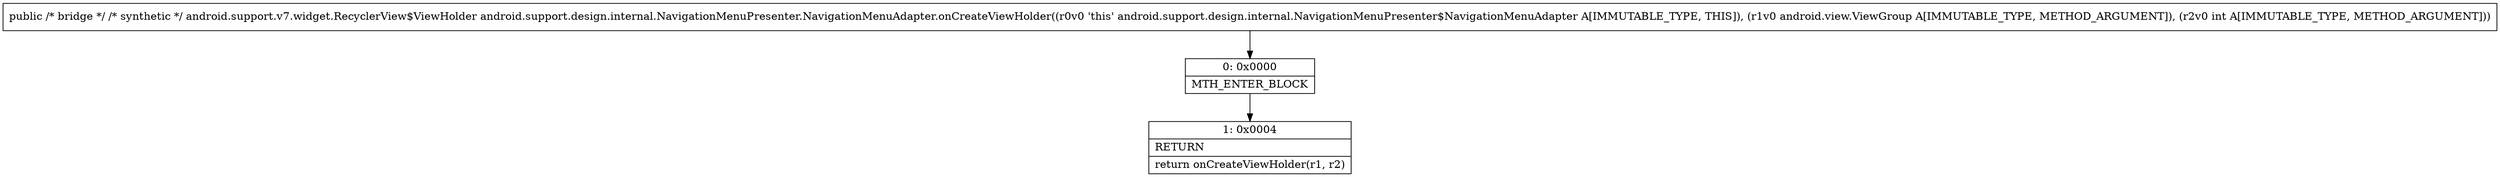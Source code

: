 digraph "CFG forandroid.support.design.internal.NavigationMenuPresenter.NavigationMenuAdapter.onCreateViewHolder(Landroid\/view\/ViewGroup;I)Landroid\/support\/v7\/widget\/RecyclerView$ViewHolder;" {
Node_0 [shape=record,label="{0\:\ 0x0000|MTH_ENTER_BLOCK\l}"];
Node_1 [shape=record,label="{1\:\ 0x0004|RETURN\l|return onCreateViewHolder(r1, r2)\l}"];
MethodNode[shape=record,label="{public \/* bridge *\/ \/* synthetic *\/ android.support.v7.widget.RecyclerView$ViewHolder android.support.design.internal.NavigationMenuPresenter.NavigationMenuAdapter.onCreateViewHolder((r0v0 'this' android.support.design.internal.NavigationMenuPresenter$NavigationMenuAdapter A[IMMUTABLE_TYPE, THIS]), (r1v0 android.view.ViewGroup A[IMMUTABLE_TYPE, METHOD_ARGUMENT]), (r2v0 int A[IMMUTABLE_TYPE, METHOD_ARGUMENT])) }"];
MethodNode -> Node_0;
Node_0 -> Node_1;
}

